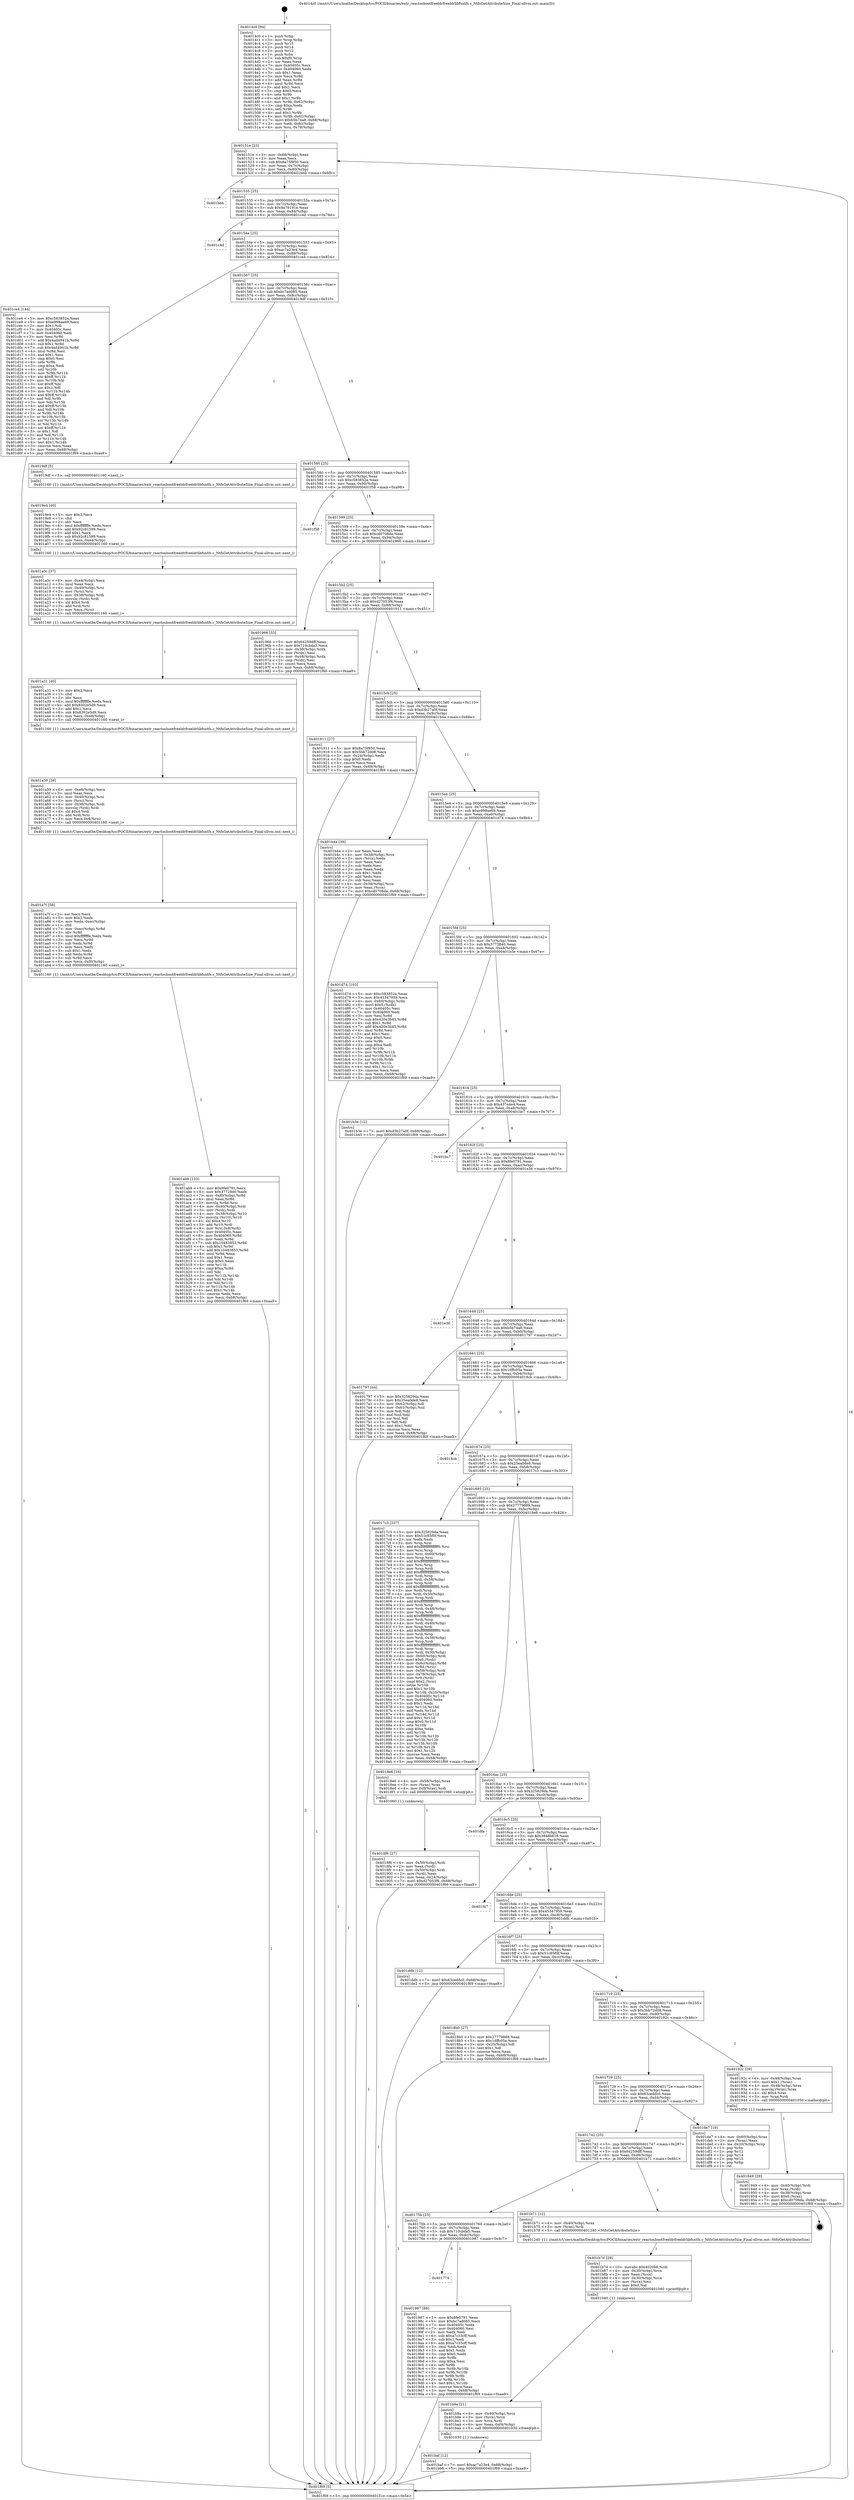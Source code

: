 digraph "0x4014c0" {
  label = "0x4014c0 (/mnt/c/Users/mathe/Desktop/tcc/POCII/binaries/extr_reactosbootfreeldrfreeldrlibfsntfs.c_NtfsGetAttributeSize_Final-ollvm.out::main(0))"
  labelloc = "t"
  node[shape=record]

  Entry [label="",width=0.3,height=0.3,shape=circle,fillcolor=black,style=filled]
  "0x40151e" [label="{
     0x40151e [23]\l
     | [instrs]\l
     &nbsp;&nbsp;0x40151e \<+3\>: mov -0x68(%rbp),%eax\l
     &nbsp;&nbsp;0x401521 \<+2\>: mov %eax,%ecx\l
     &nbsp;&nbsp;0x401523 \<+6\>: sub $0x8a75f850,%ecx\l
     &nbsp;&nbsp;0x401529 \<+3\>: mov %eax,-0x7c(%rbp)\l
     &nbsp;&nbsp;0x40152c \<+3\>: mov %ecx,-0x80(%rbp)\l
     &nbsp;&nbsp;0x40152f \<+6\>: je 0000000000401bbb \<main+0x6fb\>\l
  }"]
  "0x401bbb" [label="{
     0x401bbb\l
  }", style=dashed]
  "0x401535" [label="{
     0x401535 [25]\l
     | [instrs]\l
     &nbsp;&nbsp;0x401535 \<+5\>: jmp 000000000040153a \<main+0x7a\>\l
     &nbsp;&nbsp;0x40153a \<+3\>: mov -0x7c(%rbp),%eax\l
     &nbsp;&nbsp;0x40153d \<+5\>: sub $0x9a79191e,%eax\l
     &nbsp;&nbsp;0x401542 \<+6\>: mov %eax,-0x84(%rbp)\l
     &nbsp;&nbsp;0x401548 \<+6\>: je 0000000000401c4d \<main+0x78d\>\l
  }"]
  Exit [label="",width=0.3,height=0.3,shape=circle,fillcolor=black,style=filled,peripheries=2]
  "0x401c4d" [label="{
     0x401c4d\l
  }", style=dashed]
  "0x40154e" [label="{
     0x40154e [25]\l
     | [instrs]\l
     &nbsp;&nbsp;0x40154e \<+5\>: jmp 0000000000401553 \<main+0x93\>\l
     &nbsp;&nbsp;0x401553 \<+3\>: mov -0x7c(%rbp),%eax\l
     &nbsp;&nbsp;0x401556 \<+5\>: sub $0xac7a23e4,%eax\l
     &nbsp;&nbsp;0x40155b \<+6\>: mov %eax,-0x88(%rbp)\l
     &nbsp;&nbsp;0x401561 \<+6\>: je 0000000000401ce4 \<main+0x824\>\l
  }"]
  "0x401baf" [label="{
     0x401baf [12]\l
     | [instrs]\l
     &nbsp;&nbsp;0x401baf \<+7\>: movl $0xac7a23e4,-0x68(%rbp)\l
     &nbsp;&nbsp;0x401bb6 \<+5\>: jmp 0000000000401f69 \<main+0xaa9\>\l
  }"]
  "0x401ce4" [label="{
     0x401ce4 [144]\l
     | [instrs]\l
     &nbsp;&nbsp;0x401ce4 \<+5\>: mov $0xc583852a,%eax\l
     &nbsp;&nbsp;0x401ce9 \<+5\>: mov $0xe998ae69,%ecx\l
     &nbsp;&nbsp;0x401cee \<+2\>: mov $0x1,%dl\l
     &nbsp;&nbsp;0x401cf0 \<+7\>: mov 0x40405c,%esi\l
     &nbsp;&nbsp;0x401cf7 \<+7\>: mov 0x404060,%edi\l
     &nbsp;&nbsp;0x401cfe \<+3\>: mov %esi,%r8d\l
     &nbsp;&nbsp;0x401d01 \<+7\>: add $0x4ad4941b,%r8d\l
     &nbsp;&nbsp;0x401d08 \<+4\>: sub $0x1,%r8d\l
     &nbsp;&nbsp;0x401d0c \<+7\>: sub $0x4ad4941b,%r8d\l
     &nbsp;&nbsp;0x401d13 \<+4\>: imul %r8d,%esi\l
     &nbsp;&nbsp;0x401d17 \<+3\>: and $0x1,%esi\l
     &nbsp;&nbsp;0x401d1a \<+3\>: cmp $0x0,%esi\l
     &nbsp;&nbsp;0x401d1d \<+4\>: sete %r9b\l
     &nbsp;&nbsp;0x401d21 \<+3\>: cmp $0xa,%edi\l
     &nbsp;&nbsp;0x401d24 \<+4\>: setl %r10b\l
     &nbsp;&nbsp;0x401d28 \<+3\>: mov %r9b,%r11b\l
     &nbsp;&nbsp;0x401d2b \<+4\>: xor $0xff,%r11b\l
     &nbsp;&nbsp;0x401d2f \<+3\>: mov %r10b,%bl\l
     &nbsp;&nbsp;0x401d32 \<+3\>: xor $0xff,%bl\l
     &nbsp;&nbsp;0x401d35 \<+3\>: xor $0x1,%dl\l
     &nbsp;&nbsp;0x401d38 \<+3\>: mov %r11b,%r14b\l
     &nbsp;&nbsp;0x401d3b \<+4\>: and $0xff,%r14b\l
     &nbsp;&nbsp;0x401d3f \<+3\>: and %dl,%r9b\l
     &nbsp;&nbsp;0x401d42 \<+3\>: mov %bl,%r15b\l
     &nbsp;&nbsp;0x401d45 \<+4\>: and $0xff,%r15b\l
     &nbsp;&nbsp;0x401d49 \<+3\>: and %dl,%r10b\l
     &nbsp;&nbsp;0x401d4c \<+3\>: or %r9b,%r14b\l
     &nbsp;&nbsp;0x401d4f \<+3\>: or %r10b,%r15b\l
     &nbsp;&nbsp;0x401d52 \<+3\>: xor %r15b,%r14b\l
     &nbsp;&nbsp;0x401d55 \<+3\>: or %bl,%r11b\l
     &nbsp;&nbsp;0x401d58 \<+4\>: xor $0xff,%r11b\l
     &nbsp;&nbsp;0x401d5c \<+3\>: or $0x1,%dl\l
     &nbsp;&nbsp;0x401d5f \<+3\>: and %dl,%r11b\l
     &nbsp;&nbsp;0x401d62 \<+3\>: or %r11b,%r14b\l
     &nbsp;&nbsp;0x401d65 \<+4\>: test $0x1,%r14b\l
     &nbsp;&nbsp;0x401d69 \<+3\>: cmovne %ecx,%eax\l
     &nbsp;&nbsp;0x401d6c \<+3\>: mov %eax,-0x68(%rbp)\l
     &nbsp;&nbsp;0x401d6f \<+5\>: jmp 0000000000401f69 \<main+0xaa9\>\l
  }"]
  "0x401567" [label="{
     0x401567 [25]\l
     | [instrs]\l
     &nbsp;&nbsp;0x401567 \<+5\>: jmp 000000000040156c \<main+0xac\>\l
     &nbsp;&nbsp;0x40156c \<+3\>: mov -0x7c(%rbp),%eax\l
     &nbsp;&nbsp;0x40156f \<+5\>: sub $0xbc7ad085,%eax\l
     &nbsp;&nbsp;0x401574 \<+6\>: mov %eax,-0x8c(%rbp)\l
     &nbsp;&nbsp;0x40157a \<+6\>: je 00000000004019df \<main+0x51f\>\l
  }"]
  "0x401b9a" [label="{
     0x401b9a [21]\l
     | [instrs]\l
     &nbsp;&nbsp;0x401b9a \<+4\>: mov -0x40(%rbp),%rcx\l
     &nbsp;&nbsp;0x401b9e \<+3\>: mov (%rcx),%rcx\l
     &nbsp;&nbsp;0x401ba1 \<+3\>: mov %rcx,%rdi\l
     &nbsp;&nbsp;0x401ba4 \<+6\>: mov %eax,-0xf4(%rbp)\l
     &nbsp;&nbsp;0x401baa \<+5\>: call 0000000000401030 \<free@plt\>\l
     | [calls]\l
     &nbsp;&nbsp;0x401030 \{1\} (unknown)\l
  }"]
  "0x4019df" [label="{
     0x4019df [5]\l
     | [instrs]\l
     &nbsp;&nbsp;0x4019df \<+5\>: call 0000000000401160 \<next_i\>\l
     | [calls]\l
     &nbsp;&nbsp;0x401160 \{1\} (/mnt/c/Users/mathe/Desktop/tcc/POCII/binaries/extr_reactosbootfreeldrfreeldrlibfsntfs.c_NtfsGetAttributeSize_Final-ollvm.out::next_i)\l
  }"]
  "0x401580" [label="{
     0x401580 [25]\l
     | [instrs]\l
     &nbsp;&nbsp;0x401580 \<+5\>: jmp 0000000000401585 \<main+0xc5\>\l
     &nbsp;&nbsp;0x401585 \<+3\>: mov -0x7c(%rbp),%eax\l
     &nbsp;&nbsp;0x401588 \<+5\>: sub $0xc583852a,%eax\l
     &nbsp;&nbsp;0x40158d \<+6\>: mov %eax,-0x90(%rbp)\l
     &nbsp;&nbsp;0x401593 \<+6\>: je 0000000000401f58 \<main+0xa98\>\l
  }"]
  "0x401b7d" [label="{
     0x401b7d [29]\l
     | [instrs]\l
     &nbsp;&nbsp;0x401b7d \<+10\>: movabs $0x4020b6,%rdi\l
     &nbsp;&nbsp;0x401b87 \<+4\>: mov -0x30(%rbp),%rcx\l
     &nbsp;&nbsp;0x401b8b \<+2\>: mov %eax,(%rcx)\l
     &nbsp;&nbsp;0x401b8d \<+4\>: mov -0x30(%rbp),%rcx\l
     &nbsp;&nbsp;0x401b91 \<+2\>: mov (%rcx),%esi\l
     &nbsp;&nbsp;0x401b93 \<+2\>: mov $0x0,%al\l
     &nbsp;&nbsp;0x401b95 \<+5\>: call 0000000000401040 \<printf@plt\>\l
     | [calls]\l
     &nbsp;&nbsp;0x401040 \{1\} (unknown)\l
  }"]
  "0x401f58" [label="{
     0x401f58\l
  }", style=dashed]
  "0x401599" [label="{
     0x401599 [25]\l
     | [instrs]\l
     &nbsp;&nbsp;0x401599 \<+5\>: jmp 000000000040159e \<main+0xde\>\l
     &nbsp;&nbsp;0x40159e \<+3\>: mov -0x7c(%rbp),%eax\l
     &nbsp;&nbsp;0x4015a1 \<+5\>: sub $0xcd0708da,%eax\l
     &nbsp;&nbsp;0x4015a6 \<+6\>: mov %eax,-0x94(%rbp)\l
     &nbsp;&nbsp;0x4015ac \<+6\>: je 0000000000401966 \<main+0x4a6\>\l
  }"]
  "0x401ab9" [label="{
     0x401ab9 [133]\l
     | [instrs]\l
     &nbsp;&nbsp;0x401ab9 \<+5\>: mov $0x8fe0791,%ecx\l
     &nbsp;&nbsp;0x401abe \<+5\>: mov $0x3772840,%edx\l
     &nbsp;&nbsp;0x401ac3 \<+7\>: mov -0xf0(%rbp),%r8d\l
     &nbsp;&nbsp;0x401aca \<+4\>: imul %eax,%r8d\l
     &nbsp;&nbsp;0x401ace \<+3\>: movslq %r8d,%rsi\l
     &nbsp;&nbsp;0x401ad1 \<+4\>: mov -0x40(%rbp),%rdi\l
     &nbsp;&nbsp;0x401ad5 \<+3\>: mov (%rdi),%rdi\l
     &nbsp;&nbsp;0x401ad8 \<+4\>: mov -0x38(%rbp),%r10\l
     &nbsp;&nbsp;0x401adc \<+3\>: movslq (%r10),%r10\l
     &nbsp;&nbsp;0x401adf \<+4\>: shl $0x4,%r10\l
     &nbsp;&nbsp;0x401ae3 \<+3\>: add %r10,%rdi\l
     &nbsp;&nbsp;0x401ae6 \<+4\>: mov %rsi,0x8(%rdi)\l
     &nbsp;&nbsp;0x401aea \<+7\>: mov 0x40405c,%eax\l
     &nbsp;&nbsp;0x401af1 \<+8\>: mov 0x404060,%r8d\l
     &nbsp;&nbsp;0x401af9 \<+3\>: mov %eax,%r9d\l
     &nbsp;&nbsp;0x401afc \<+7\>: sub $0x10483853,%r9d\l
     &nbsp;&nbsp;0x401b03 \<+4\>: sub $0x1,%r9d\l
     &nbsp;&nbsp;0x401b07 \<+7\>: add $0x10483853,%r9d\l
     &nbsp;&nbsp;0x401b0e \<+4\>: imul %r9d,%eax\l
     &nbsp;&nbsp;0x401b12 \<+3\>: and $0x1,%eax\l
     &nbsp;&nbsp;0x401b15 \<+3\>: cmp $0x0,%eax\l
     &nbsp;&nbsp;0x401b18 \<+4\>: sete %r11b\l
     &nbsp;&nbsp;0x401b1c \<+4\>: cmp $0xa,%r8d\l
     &nbsp;&nbsp;0x401b20 \<+3\>: setl %bl\l
     &nbsp;&nbsp;0x401b23 \<+3\>: mov %r11b,%r14b\l
     &nbsp;&nbsp;0x401b26 \<+3\>: and %bl,%r14b\l
     &nbsp;&nbsp;0x401b29 \<+3\>: xor %bl,%r11b\l
     &nbsp;&nbsp;0x401b2c \<+3\>: or %r11b,%r14b\l
     &nbsp;&nbsp;0x401b2f \<+4\>: test $0x1,%r14b\l
     &nbsp;&nbsp;0x401b33 \<+3\>: cmovne %edx,%ecx\l
     &nbsp;&nbsp;0x401b36 \<+3\>: mov %ecx,-0x68(%rbp)\l
     &nbsp;&nbsp;0x401b39 \<+5\>: jmp 0000000000401f69 \<main+0xaa9\>\l
  }"]
  "0x401966" [label="{
     0x401966 [33]\l
     | [instrs]\l
     &nbsp;&nbsp;0x401966 \<+5\>: mov $0x64259dff,%eax\l
     &nbsp;&nbsp;0x40196b \<+5\>: mov $0x710cbda5,%ecx\l
     &nbsp;&nbsp;0x401970 \<+4\>: mov -0x38(%rbp),%rdx\l
     &nbsp;&nbsp;0x401974 \<+2\>: mov (%rdx),%esi\l
     &nbsp;&nbsp;0x401976 \<+4\>: mov -0x48(%rbp),%rdx\l
     &nbsp;&nbsp;0x40197a \<+2\>: cmp (%rdx),%esi\l
     &nbsp;&nbsp;0x40197c \<+3\>: cmovl %ecx,%eax\l
     &nbsp;&nbsp;0x40197f \<+3\>: mov %eax,-0x68(%rbp)\l
     &nbsp;&nbsp;0x401982 \<+5\>: jmp 0000000000401f69 \<main+0xaa9\>\l
  }"]
  "0x4015b2" [label="{
     0x4015b2 [25]\l
     | [instrs]\l
     &nbsp;&nbsp;0x4015b2 \<+5\>: jmp 00000000004015b7 \<main+0xf7\>\l
     &nbsp;&nbsp;0x4015b7 \<+3\>: mov -0x7c(%rbp),%eax\l
     &nbsp;&nbsp;0x4015ba \<+5\>: sub $0xd27053f6,%eax\l
     &nbsp;&nbsp;0x4015bf \<+6\>: mov %eax,-0x98(%rbp)\l
     &nbsp;&nbsp;0x4015c5 \<+6\>: je 0000000000401911 \<main+0x451\>\l
  }"]
  "0x401a7f" [label="{
     0x401a7f [58]\l
     | [instrs]\l
     &nbsp;&nbsp;0x401a7f \<+2\>: xor %ecx,%ecx\l
     &nbsp;&nbsp;0x401a81 \<+5\>: mov $0x2,%edx\l
     &nbsp;&nbsp;0x401a86 \<+6\>: mov %edx,-0xec(%rbp)\l
     &nbsp;&nbsp;0x401a8c \<+1\>: cltd\l
     &nbsp;&nbsp;0x401a8d \<+7\>: mov -0xec(%rbp),%r8d\l
     &nbsp;&nbsp;0x401a94 \<+3\>: idiv %r8d\l
     &nbsp;&nbsp;0x401a97 \<+6\>: imul $0xfffffffe,%edx,%edx\l
     &nbsp;&nbsp;0x401a9d \<+3\>: mov %ecx,%r9d\l
     &nbsp;&nbsp;0x401aa0 \<+3\>: sub %edx,%r9d\l
     &nbsp;&nbsp;0x401aa3 \<+2\>: mov %ecx,%edx\l
     &nbsp;&nbsp;0x401aa5 \<+3\>: sub $0x1,%edx\l
     &nbsp;&nbsp;0x401aa8 \<+3\>: add %edx,%r9d\l
     &nbsp;&nbsp;0x401aab \<+3\>: sub %r9d,%ecx\l
     &nbsp;&nbsp;0x401aae \<+6\>: mov %ecx,-0xf0(%rbp)\l
     &nbsp;&nbsp;0x401ab4 \<+5\>: call 0000000000401160 \<next_i\>\l
     | [calls]\l
     &nbsp;&nbsp;0x401160 \{1\} (/mnt/c/Users/mathe/Desktop/tcc/POCII/binaries/extr_reactosbootfreeldrfreeldrlibfsntfs.c_NtfsGetAttributeSize_Final-ollvm.out::next_i)\l
  }"]
  "0x401911" [label="{
     0x401911 [27]\l
     | [instrs]\l
     &nbsp;&nbsp;0x401911 \<+5\>: mov $0x8a75f850,%eax\l
     &nbsp;&nbsp;0x401916 \<+5\>: mov $0x5bb72d08,%ecx\l
     &nbsp;&nbsp;0x40191b \<+3\>: mov -0x24(%rbp),%edx\l
     &nbsp;&nbsp;0x40191e \<+3\>: cmp $0x0,%edx\l
     &nbsp;&nbsp;0x401921 \<+3\>: cmove %ecx,%eax\l
     &nbsp;&nbsp;0x401924 \<+3\>: mov %eax,-0x68(%rbp)\l
     &nbsp;&nbsp;0x401927 \<+5\>: jmp 0000000000401f69 \<main+0xaa9\>\l
  }"]
  "0x4015cb" [label="{
     0x4015cb [25]\l
     | [instrs]\l
     &nbsp;&nbsp;0x4015cb \<+5\>: jmp 00000000004015d0 \<main+0x110\>\l
     &nbsp;&nbsp;0x4015d0 \<+3\>: mov -0x7c(%rbp),%eax\l
     &nbsp;&nbsp;0x4015d3 \<+5\>: sub $0xd3b27a0f,%eax\l
     &nbsp;&nbsp;0x4015d8 \<+6\>: mov %eax,-0x9c(%rbp)\l
     &nbsp;&nbsp;0x4015de \<+6\>: je 0000000000401b4a \<main+0x68a\>\l
  }"]
  "0x401a59" [label="{
     0x401a59 [38]\l
     | [instrs]\l
     &nbsp;&nbsp;0x401a59 \<+6\>: mov -0xe8(%rbp),%ecx\l
     &nbsp;&nbsp;0x401a5f \<+3\>: imul %eax,%ecx\l
     &nbsp;&nbsp;0x401a62 \<+4\>: mov -0x40(%rbp),%rsi\l
     &nbsp;&nbsp;0x401a66 \<+3\>: mov (%rsi),%rsi\l
     &nbsp;&nbsp;0x401a69 \<+4\>: mov -0x38(%rbp),%rdi\l
     &nbsp;&nbsp;0x401a6d \<+3\>: movslq (%rdi),%rdi\l
     &nbsp;&nbsp;0x401a70 \<+4\>: shl $0x4,%rdi\l
     &nbsp;&nbsp;0x401a74 \<+3\>: add %rdi,%rsi\l
     &nbsp;&nbsp;0x401a77 \<+3\>: mov %ecx,0x4(%rsi)\l
     &nbsp;&nbsp;0x401a7a \<+5\>: call 0000000000401160 \<next_i\>\l
     | [calls]\l
     &nbsp;&nbsp;0x401160 \{1\} (/mnt/c/Users/mathe/Desktop/tcc/POCII/binaries/extr_reactosbootfreeldrfreeldrlibfsntfs.c_NtfsGetAttributeSize_Final-ollvm.out::next_i)\l
  }"]
  "0x401b4a" [label="{
     0x401b4a [39]\l
     | [instrs]\l
     &nbsp;&nbsp;0x401b4a \<+2\>: xor %eax,%eax\l
     &nbsp;&nbsp;0x401b4c \<+4\>: mov -0x38(%rbp),%rcx\l
     &nbsp;&nbsp;0x401b50 \<+2\>: mov (%rcx),%edx\l
     &nbsp;&nbsp;0x401b52 \<+2\>: mov %eax,%esi\l
     &nbsp;&nbsp;0x401b54 \<+2\>: sub %edx,%esi\l
     &nbsp;&nbsp;0x401b56 \<+2\>: mov %eax,%edx\l
     &nbsp;&nbsp;0x401b58 \<+3\>: sub $0x1,%edx\l
     &nbsp;&nbsp;0x401b5b \<+2\>: add %edx,%esi\l
     &nbsp;&nbsp;0x401b5d \<+2\>: sub %esi,%eax\l
     &nbsp;&nbsp;0x401b5f \<+4\>: mov -0x38(%rbp),%rcx\l
     &nbsp;&nbsp;0x401b63 \<+2\>: mov %eax,(%rcx)\l
     &nbsp;&nbsp;0x401b65 \<+7\>: movl $0xcd0708da,-0x68(%rbp)\l
     &nbsp;&nbsp;0x401b6c \<+5\>: jmp 0000000000401f69 \<main+0xaa9\>\l
  }"]
  "0x4015e4" [label="{
     0x4015e4 [25]\l
     | [instrs]\l
     &nbsp;&nbsp;0x4015e4 \<+5\>: jmp 00000000004015e9 \<main+0x129\>\l
     &nbsp;&nbsp;0x4015e9 \<+3\>: mov -0x7c(%rbp),%eax\l
     &nbsp;&nbsp;0x4015ec \<+5\>: sub $0xe998ae69,%eax\l
     &nbsp;&nbsp;0x4015f1 \<+6\>: mov %eax,-0xa0(%rbp)\l
     &nbsp;&nbsp;0x4015f7 \<+6\>: je 0000000000401d74 \<main+0x8b4\>\l
  }"]
  "0x401a31" [label="{
     0x401a31 [40]\l
     | [instrs]\l
     &nbsp;&nbsp;0x401a31 \<+5\>: mov $0x2,%ecx\l
     &nbsp;&nbsp;0x401a36 \<+1\>: cltd\l
     &nbsp;&nbsp;0x401a37 \<+2\>: idiv %ecx\l
     &nbsp;&nbsp;0x401a39 \<+6\>: imul $0xfffffffe,%edx,%ecx\l
     &nbsp;&nbsp;0x401a3f \<+6\>: add $0x8302e5d9,%ecx\l
     &nbsp;&nbsp;0x401a45 \<+3\>: add $0x1,%ecx\l
     &nbsp;&nbsp;0x401a48 \<+6\>: sub $0x8302e5d9,%ecx\l
     &nbsp;&nbsp;0x401a4e \<+6\>: mov %ecx,-0xe8(%rbp)\l
     &nbsp;&nbsp;0x401a54 \<+5\>: call 0000000000401160 \<next_i\>\l
     | [calls]\l
     &nbsp;&nbsp;0x401160 \{1\} (/mnt/c/Users/mathe/Desktop/tcc/POCII/binaries/extr_reactosbootfreeldrfreeldrlibfsntfs.c_NtfsGetAttributeSize_Final-ollvm.out::next_i)\l
  }"]
  "0x401d74" [label="{
     0x401d74 [103]\l
     | [instrs]\l
     &nbsp;&nbsp;0x401d74 \<+5\>: mov $0xc583852a,%eax\l
     &nbsp;&nbsp;0x401d79 \<+5\>: mov $0x45347959,%ecx\l
     &nbsp;&nbsp;0x401d7e \<+4\>: mov -0x60(%rbp),%rdx\l
     &nbsp;&nbsp;0x401d82 \<+6\>: movl $0x0,(%rdx)\l
     &nbsp;&nbsp;0x401d88 \<+7\>: mov 0x40405c,%esi\l
     &nbsp;&nbsp;0x401d8f \<+7\>: mov 0x404060,%edi\l
     &nbsp;&nbsp;0x401d96 \<+3\>: mov %esi,%r8d\l
     &nbsp;&nbsp;0x401d99 \<+7\>: sub $0x420e3b45,%r8d\l
     &nbsp;&nbsp;0x401da0 \<+4\>: sub $0x1,%r8d\l
     &nbsp;&nbsp;0x401da4 \<+7\>: add $0x420e3b45,%r8d\l
     &nbsp;&nbsp;0x401dab \<+4\>: imul %r8d,%esi\l
     &nbsp;&nbsp;0x401daf \<+3\>: and $0x1,%esi\l
     &nbsp;&nbsp;0x401db2 \<+3\>: cmp $0x0,%esi\l
     &nbsp;&nbsp;0x401db5 \<+4\>: sete %r9b\l
     &nbsp;&nbsp;0x401db9 \<+3\>: cmp $0xa,%edi\l
     &nbsp;&nbsp;0x401dbc \<+4\>: setl %r10b\l
     &nbsp;&nbsp;0x401dc0 \<+3\>: mov %r9b,%r11b\l
     &nbsp;&nbsp;0x401dc3 \<+3\>: and %r10b,%r11b\l
     &nbsp;&nbsp;0x401dc6 \<+3\>: xor %r10b,%r9b\l
     &nbsp;&nbsp;0x401dc9 \<+3\>: or %r9b,%r11b\l
     &nbsp;&nbsp;0x401dcc \<+4\>: test $0x1,%r11b\l
     &nbsp;&nbsp;0x401dd0 \<+3\>: cmovne %ecx,%eax\l
     &nbsp;&nbsp;0x401dd3 \<+3\>: mov %eax,-0x68(%rbp)\l
     &nbsp;&nbsp;0x401dd6 \<+5\>: jmp 0000000000401f69 \<main+0xaa9\>\l
  }"]
  "0x4015fd" [label="{
     0x4015fd [25]\l
     | [instrs]\l
     &nbsp;&nbsp;0x4015fd \<+5\>: jmp 0000000000401602 \<main+0x142\>\l
     &nbsp;&nbsp;0x401602 \<+3\>: mov -0x7c(%rbp),%eax\l
     &nbsp;&nbsp;0x401605 \<+5\>: sub $0x3772840,%eax\l
     &nbsp;&nbsp;0x40160a \<+6\>: mov %eax,-0xa4(%rbp)\l
     &nbsp;&nbsp;0x401610 \<+6\>: je 0000000000401b3e \<main+0x67e\>\l
  }"]
  "0x401a0c" [label="{
     0x401a0c [37]\l
     | [instrs]\l
     &nbsp;&nbsp;0x401a0c \<+6\>: mov -0xe4(%rbp),%ecx\l
     &nbsp;&nbsp;0x401a12 \<+3\>: imul %eax,%ecx\l
     &nbsp;&nbsp;0x401a15 \<+4\>: mov -0x40(%rbp),%rsi\l
     &nbsp;&nbsp;0x401a19 \<+3\>: mov (%rsi),%rsi\l
     &nbsp;&nbsp;0x401a1c \<+4\>: mov -0x38(%rbp),%rdi\l
     &nbsp;&nbsp;0x401a20 \<+3\>: movslq (%rdi),%rdi\l
     &nbsp;&nbsp;0x401a23 \<+4\>: shl $0x4,%rdi\l
     &nbsp;&nbsp;0x401a27 \<+3\>: add %rdi,%rsi\l
     &nbsp;&nbsp;0x401a2a \<+2\>: mov %ecx,(%rsi)\l
     &nbsp;&nbsp;0x401a2c \<+5\>: call 0000000000401160 \<next_i\>\l
     | [calls]\l
     &nbsp;&nbsp;0x401160 \{1\} (/mnt/c/Users/mathe/Desktop/tcc/POCII/binaries/extr_reactosbootfreeldrfreeldrlibfsntfs.c_NtfsGetAttributeSize_Final-ollvm.out::next_i)\l
  }"]
  "0x401b3e" [label="{
     0x401b3e [12]\l
     | [instrs]\l
     &nbsp;&nbsp;0x401b3e \<+7\>: movl $0xd3b27a0f,-0x68(%rbp)\l
     &nbsp;&nbsp;0x401b45 \<+5\>: jmp 0000000000401f69 \<main+0xaa9\>\l
  }"]
  "0x401616" [label="{
     0x401616 [25]\l
     | [instrs]\l
     &nbsp;&nbsp;0x401616 \<+5\>: jmp 000000000040161b \<main+0x15b\>\l
     &nbsp;&nbsp;0x40161b \<+3\>: mov -0x7c(%rbp),%eax\l
     &nbsp;&nbsp;0x40161e \<+5\>: sub $0x437e4e4,%eax\l
     &nbsp;&nbsp;0x401623 \<+6\>: mov %eax,-0xa8(%rbp)\l
     &nbsp;&nbsp;0x401629 \<+6\>: je 0000000000401bc7 \<main+0x707\>\l
  }"]
  "0x4019e4" [label="{
     0x4019e4 [40]\l
     | [instrs]\l
     &nbsp;&nbsp;0x4019e4 \<+5\>: mov $0x2,%ecx\l
     &nbsp;&nbsp;0x4019e9 \<+1\>: cltd\l
     &nbsp;&nbsp;0x4019ea \<+2\>: idiv %ecx\l
     &nbsp;&nbsp;0x4019ec \<+6\>: imul $0xfffffffe,%edx,%ecx\l
     &nbsp;&nbsp;0x4019f2 \<+6\>: add $0x92c81599,%ecx\l
     &nbsp;&nbsp;0x4019f8 \<+3\>: add $0x1,%ecx\l
     &nbsp;&nbsp;0x4019fb \<+6\>: sub $0x92c81599,%ecx\l
     &nbsp;&nbsp;0x401a01 \<+6\>: mov %ecx,-0xe4(%rbp)\l
     &nbsp;&nbsp;0x401a07 \<+5\>: call 0000000000401160 \<next_i\>\l
     | [calls]\l
     &nbsp;&nbsp;0x401160 \{1\} (/mnt/c/Users/mathe/Desktop/tcc/POCII/binaries/extr_reactosbootfreeldrfreeldrlibfsntfs.c_NtfsGetAttributeSize_Final-ollvm.out::next_i)\l
  }"]
  "0x401bc7" [label="{
     0x401bc7\l
  }", style=dashed]
  "0x40162f" [label="{
     0x40162f [25]\l
     | [instrs]\l
     &nbsp;&nbsp;0x40162f \<+5\>: jmp 0000000000401634 \<main+0x174\>\l
     &nbsp;&nbsp;0x401634 \<+3\>: mov -0x7c(%rbp),%eax\l
     &nbsp;&nbsp;0x401637 \<+5\>: sub $0x8fe0791,%eax\l
     &nbsp;&nbsp;0x40163c \<+6\>: mov %eax,-0xac(%rbp)\l
     &nbsp;&nbsp;0x401642 \<+6\>: je 0000000000401e36 \<main+0x976\>\l
  }"]
  "0x401774" [label="{
     0x401774\l
  }", style=dashed]
  "0x401e36" [label="{
     0x401e36\l
  }", style=dashed]
  "0x401648" [label="{
     0x401648 [25]\l
     | [instrs]\l
     &nbsp;&nbsp;0x401648 \<+5\>: jmp 000000000040164d \<main+0x18d\>\l
     &nbsp;&nbsp;0x40164d \<+3\>: mov -0x7c(%rbp),%eax\l
     &nbsp;&nbsp;0x401650 \<+5\>: sub $0xb5b74a8,%eax\l
     &nbsp;&nbsp;0x401655 \<+6\>: mov %eax,-0xb0(%rbp)\l
     &nbsp;&nbsp;0x40165b \<+6\>: je 0000000000401797 \<main+0x2d7\>\l
  }"]
  "0x401987" [label="{
     0x401987 [88]\l
     | [instrs]\l
     &nbsp;&nbsp;0x401987 \<+5\>: mov $0x8fe0791,%eax\l
     &nbsp;&nbsp;0x40198c \<+5\>: mov $0xbc7ad085,%ecx\l
     &nbsp;&nbsp;0x401991 \<+7\>: mov 0x40405c,%edx\l
     &nbsp;&nbsp;0x401998 \<+7\>: mov 0x404060,%esi\l
     &nbsp;&nbsp;0x40199f \<+2\>: mov %edx,%edi\l
     &nbsp;&nbsp;0x4019a1 \<+6\>: sub $0xa7c33cff,%edi\l
     &nbsp;&nbsp;0x4019a7 \<+3\>: sub $0x1,%edi\l
     &nbsp;&nbsp;0x4019aa \<+6\>: add $0xa7c33cff,%edi\l
     &nbsp;&nbsp;0x4019b0 \<+3\>: imul %edi,%edx\l
     &nbsp;&nbsp;0x4019b3 \<+3\>: and $0x1,%edx\l
     &nbsp;&nbsp;0x4019b6 \<+3\>: cmp $0x0,%edx\l
     &nbsp;&nbsp;0x4019b9 \<+4\>: sete %r8b\l
     &nbsp;&nbsp;0x4019bd \<+3\>: cmp $0xa,%esi\l
     &nbsp;&nbsp;0x4019c0 \<+4\>: setl %r9b\l
     &nbsp;&nbsp;0x4019c4 \<+3\>: mov %r8b,%r10b\l
     &nbsp;&nbsp;0x4019c7 \<+3\>: and %r9b,%r10b\l
     &nbsp;&nbsp;0x4019ca \<+3\>: xor %r9b,%r8b\l
     &nbsp;&nbsp;0x4019cd \<+3\>: or %r8b,%r10b\l
     &nbsp;&nbsp;0x4019d0 \<+4\>: test $0x1,%r10b\l
     &nbsp;&nbsp;0x4019d4 \<+3\>: cmovne %ecx,%eax\l
     &nbsp;&nbsp;0x4019d7 \<+3\>: mov %eax,-0x68(%rbp)\l
     &nbsp;&nbsp;0x4019da \<+5\>: jmp 0000000000401f69 \<main+0xaa9\>\l
  }"]
  "0x401797" [label="{
     0x401797 [44]\l
     | [instrs]\l
     &nbsp;&nbsp;0x401797 \<+5\>: mov $0x325829da,%eax\l
     &nbsp;&nbsp;0x40179c \<+5\>: mov $0x25ea0de8,%ecx\l
     &nbsp;&nbsp;0x4017a1 \<+3\>: mov -0x62(%rbp),%dl\l
     &nbsp;&nbsp;0x4017a4 \<+4\>: mov -0x61(%rbp),%sil\l
     &nbsp;&nbsp;0x4017a8 \<+3\>: mov %dl,%dil\l
     &nbsp;&nbsp;0x4017ab \<+3\>: and %sil,%dil\l
     &nbsp;&nbsp;0x4017ae \<+3\>: xor %sil,%dl\l
     &nbsp;&nbsp;0x4017b1 \<+3\>: or %dl,%dil\l
     &nbsp;&nbsp;0x4017b4 \<+4\>: test $0x1,%dil\l
     &nbsp;&nbsp;0x4017b8 \<+3\>: cmovne %ecx,%eax\l
     &nbsp;&nbsp;0x4017bb \<+3\>: mov %eax,-0x68(%rbp)\l
     &nbsp;&nbsp;0x4017be \<+5\>: jmp 0000000000401f69 \<main+0xaa9\>\l
  }"]
  "0x401661" [label="{
     0x401661 [25]\l
     | [instrs]\l
     &nbsp;&nbsp;0x401661 \<+5\>: jmp 0000000000401666 \<main+0x1a6\>\l
     &nbsp;&nbsp;0x401666 \<+3\>: mov -0x7c(%rbp),%eax\l
     &nbsp;&nbsp;0x401669 \<+5\>: sub $0x1dffc05a,%eax\l
     &nbsp;&nbsp;0x40166e \<+6\>: mov %eax,-0xb4(%rbp)\l
     &nbsp;&nbsp;0x401674 \<+6\>: je 00000000004018cb \<main+0x40b\>\l
  }"]
  "0x401f69" [label="{
     0x401f69 [5]\l
     | [instrs]\l
     &nbsp;&nbsp;0x401f69 \<+5\>: jmp 000000000040151e \<main+0x5e\>\l
  }"]
  "0x4014c0" [label="{
     0x4014c0 [94]\l
     | [instrs]\l
     &nbsp;&nbsp;0x4014c0 \<+1\>: push %rbp\l
     &nbsp;&nbsp;0x4014c1 \<+3\>: mov %rsp,%rbp\l
     &nbsp;&nbsp;0x4014c4 \<+2\>: push %r15\l
     &nbsp;&nbsp;0x4014c6 \<+2\>: push %r14\l
     &nbsp;&nbsp;0x4014c8 \<+2\>: push %r12\l
     &nbsp;&nbsp;0x4014ca \<+1\>: push %rbx\l
     &nbsp;&nbsp;0x4014cb \<+7\>: sub $0xf0,%rsp\l
     &nbsp;&nbsp;0x4014d2 \<+2\>: xor %eax,%eax\l
     &nbsp;&nbsp;0x4014d4 \<+7\>: mov 0x40405c,%ecx\l
     &nbsp;&nbsp;0x4014db \<+7\>: mov 0x404060,%edx\l
     &nbsp;&nbsp;0x4014e2 \<+3\>: sub $0x1,%eax\l
     &nbsp;&nbsp;0x4014e5 \<+3\>: mov %ecx,%r8d\l
     &nbsp;&nbsp;0x4014e8 \<+3\>: add %eax,%r8d\l
     &nbsp;&nbsp;0x4014eb \<+4\>: imul %r8d,%ecx\l
     &nbsp;&nbsp;0x4014ef \<+3\>: and $0x1,%ecx\l
     &nbsp;&nbsp;0x4014f2 \<+3\>: cmp $0x0,%ecx\l
     &nbsp;&nbsp;0x4014f5 \<+4\>: sete %r9b\l
     &nbsp;&nbsp;0x4014f9 \<+4\>: and $0x1,%r9b\l
     &nbsp;&nbsp;0x4014fd \<+4\>: mov %r9b,-0x62(%rbp)\l
     &nbsp;&nbsp;0x401501 \<+3\>: cmp $0xa,%edx\l
     &nbsp;&nbsp;0x401504 \<+4\>: setl %r9b\l
     &nbsp;&nbsp;0x401508 \<+4\>: and $0x1,%r9b\l
     &nbsp;&nbsp;0x40150c \<+4\>: mov %r9b,-0x61(%rbp)\l
     &nbsp;&nbsp;0x401510 \<+7\>: movl $0xb5b74a8,-0x68(%rbp)\l
     &nbsp;&nbsp;0x401517 \<+3\>: mov %edi,-0x6c(%rbp)\l
     &nbsp;&nbsp;0x40151a \<+4\>: mov %rsi,-0x78(%rbp)\l
  }"]
  "0x40175b" [label="{
     0x40175b [25]\l
     | [instrs]\l
     &nbsp;&nbsp;0x40175b \<+5\>: jmp 0000000000401760 \<main+0x2a0\>\l
     &nbsp;&nbsp;0x401760 \<+3\>: mov -0x7c(%rbp),%eax\l
     &nbsp;&nbsp;0x401763 \<+5\>: sub $0x710cbda5,%eax\l
     &nbsp;&nbsp;0x401768 \<+6\>: mov %eax,-0xdc(%rbp)\l
     &nbsp;&nbsp;0x40176e \<+6\>: je 0000000000401987 \<main+0x4c7\>\l
  }"]
  "0x4018cb" [label="{
     0x4018cb\l
  }", style=dashed]
  "0x40167a" [label="{
     0x40167a [25]\l
     | [instrs]\l
     &nbsp;&nbsp;0x40167a \<+5\>: jmp 000000000040167f \<main+0x1bf\>\l
     &nbsp;&nbsp;0x40167f \<+3\>: mov -0x7c(%rbp),%eax\l
     &nbsp;&nbsp;0x401682 \<+5\>: sub $0x25ea0de8,%eax\l
     &nbsp;&nbsp;0x401687 \<+6\>: mov %eax,-0xb8(%rbp)\l
     &nbsp;&nbsp;0x40168d \<+6\>: je 00000000004017c3 \<main+0x303\>\l
  }"]
  "0x401b71" [label="{
     0x401b71 [12]\l
     | [instrs]\l
     &nbsp;&nbsp;0x401b71 \<+4\>: mov -0x40(%rbp),%rax\l
     &nbsp;&nbsp;0x401b75 \<+3\>: mov (%rax),%rdi\l
     &nbsp;&nbsp;0x401b78 \<+5\>: call 0000000000401240 \<NtfsGetAttributeSize\>\l
     | [calls]\l
     &nbsp;&nbsp;0x401240 \{1\} (/mnt/c/Users/mathe/Desktop/tcc/POCII/binaries/extr_reactosbootfreeldrfreeldrlibfsntfs.c_NtfsGetAttributeSize_Final-ollvm.out::NtfsGetAttributeSize)\l
  }"]
  "0x4017c3" [label="{
     0x4017c3 [237]\l
     | [instrs]\l
     &nbsp;&nbsp;0x4017c3 \<+5\>: mov $0x325829da,%eax\l
     &nbsp;&nbsp;0x4017c8 \<+5\>: mov $0x51c85f0f,%ecx\l
     &nbsp;&nbsp;0x4017cd \<+2\>: xor %edx,%edx\l
     &nbsp;&nbsp;0x4017cf \<+3\>: mov %rsp,%rsi\l
     &nbsp;&nbsp;0x4017d2 \<+4\>: add $0xfffffffffffffff0,%rsi\l
     &nbsp;&nbsp;0x4017d6 \<+3\>: mov %rsi,%rsp\l
     &nbsp;&nbsp;0x4017d9 \<+4\>: mov %rsi,-0x60(%rbp)\l
     &nbsp;&nbsp;0x4017dd \<+3\>: mov %rsp,%rsi\l
     &nbsp;&nbsp;0x4017e0 \<+4\>: add $0xfffffffffffffff0,%rsi\l
     &nbsp;&nbsp;0x4017e4 \<+3\>: mov %rsi,%rsp\l
     &nbsp;&nbsp;0x4017e7 \<+3\>: mov %rsp,%rdi\l
     &nbsp;&nbsp;0x4017ea \<+4\>: add $0xfffffffffffffff0,%rdi\l
     &nbsp;&nbsp;0x4017ee \<+3\>: mov %rdi,%rsp\l
     &nbsp;&nbsp;0x4017f1 \<+4\>: mov %rdi,-0x58(%rbp)\l
     &nbsp;&nbsp;0x4017f5 \<+3\>: mov %rsp,%rdi\l
     &nbsp;&nbsp;0x4017f8 \<+4\>: add $0xfffffffffffffff0,%rdi\l
     &nbsp;&nbsp;0x4017fc \<+3\>: mov %rdi,%rsp\l
     &nbsp;&nbsp;0x4017ff \<+4\>: mov %rdi,-0x50(%rbp)\l
     &nbsp;&nbsp;0x401803 \<+3\>: mov %rsp,%rdi\l
     &nbsp;&nbsp;0x401806 \<+4\>: add $0xfffffffffffffff0,%rdi\l
     &nbsp;&nbsp;0x40180a \<+3\>: mov %rdi,%rsp\l
     &nbsp;&nbsp;0x40180d \<+4\>: mov %rdi,-0x48(%rbp)\l
     &nbsp;&nbsp;0x401811 \<+3\>: mov %rsp,%rdi\l
     &nbsp;&nbsp;0x401814 \<+4\>: add $0xfffffffffffffff0,%rdi\l
     &nbsp;&nbsp;0x401818 \<+3\>: mov %rdi,%rsp\l
     &nbsp;&nbsp;0x40181b \<+4\>: mov %rdi,-0x40(%rbp)\l
     &nbsp;&nbsp;0x40181f \<+3\>: mov %rsp,%rdi\l
     &nbsp;&nbsp;0x401822 \<+4\>: add $0xfffffffffffffff0,%rdi\l
     &nbsp;&nbsp;0x401826 \<+3\>: mov %rdi,%rsp\l
     &nbsp;&nbsp;0x401829 \<+4\>: mov %rdi,-0x38(%rbp)\l
     &nbsp;&nbsp;0x40182d \<+3\>: mov %rsp,%rdi\l
     &nbsp;&nbsp;0x401830 \<+4\>: add $0xfffffffffffffff0,%rdi\l
     &nbsp;&nbsp;0x401834 \<+3\>: mov %rdi,%rsp\l
     &nbsp;&nbsp;0x401837 \<+4\>: mov %rdi,-0x30(%rbp)\l
     &nbsp;&nbsp;0x40183b \<+4\>: mov -0x60(%rbp),%rdi\l
     &nbsp;&nbsp;0x40183f \<+6\>: movl $0x0,(%rdi)\l
     &nbsp;&nbsp;0x401845 \<+4\>: mov -0x6c(%rbp),%r8d\l
     &nbsp;&nbsp;0x401849 \<+3\>: mov %r8d,(%rsi)\l
     &nbsp;&nbsp;0x40184c \<+4\>: mov -0x58(%rbp),%rdi\l
     &nbsp;&nbsp;0x401850 \<+4\>: mov -0x78(%rbp),%r9\l
     &nbsp;&nbsp;0x401854 \<+3\>: mov %r9,(%rdi)\l
     &nbsp;&nbsp;0x401857 \<+3\>: cmpl $0x2,(%rsi)\l
     &nbsp;&nbsp;0x40185a \<+4\>: setne %r10b\l
     &nbsp;&nbsp;0x40185e \<+4\>: and $0x1,%r10b\l
     &nbsp;&nbsp;0x401862 \<+4\>: mov %r10b,-0x25(%rbp)\l
     &nbsp;&nbsp;0x401866 \<+8\>: mov 0x40405c,%r11d\l
     &nbsp;&nbsp;0x40186e \<+7\>: mov 0x404060,%ebx\l
     &nbsp;&nbsp;0x401875 \<+3\>: sub $0x1,%edx\l
     &nbsp;&nbsp;0x401878 \<+3\>: mov %r11d,%r14d\l
     &nbsp;&nbsp;0x40187b \<+3\>: add %edx,%r14d\l
     &nbsp;&nbsp;0x40187e \<+4\>: imul %r14d,%r11d\l
     &nbsp;&nbsp;0x401882 \<+4\>: and $0x1,%r11d\l
     &nbsp;&nbsp;0x401886 \<+4\>: cmp $0x0,%r11d\l
     &nbsp;&nbsp;0x40188a \<+4\>: sete %r10b\l
     &nbsp;&nbsp;0x40188e \<+3\>: cmp $0xa,%ebx\l
     &nbsp;&nbsp;0x401891 \<+4\>: setl %r15b\l
     &nbsp;&nbsp;0x401895 \<+3\>: mov %r10b,%r12b\l
     &nbsp;&nbsp;0x401898 \<+3\>: and %r15b,%r12b\l
     &nbsp;&nbsp;0x40189b \<+3\>: xor %r15b,%r10b\l
     &nbsp;&nbsp;0x40189e \<+3\>: or %r10b,%r12b\l
     &nbsp;&nbsp;0x4018a1 \<+4\>: test $0x1,%r12b\l
     &nbsp;&nbsp;0x4018a5 \<+3\>: cmovne %ecx,%eax\l
     &nbsp;&nbsp;0x4018a8 \<+3\>: mov %eax,-0x68(%rbp)\l
     &nbsp;&nbsp;0x4018ab \<+5\>: jmp 0000000000401f69 \<main+0xaa9\>\l
  }"]
  "0x401693" [label="{
     0x401693 [25]\l
     | [instrs]\l
     &nbsp;&nbsp;0x401693 \<+5\>: jmp 0000000000401698 \<main+0x1d8\>\l
     &nbsp;&nbsp;0x401698 \<+3\>: mov -0x7c(%rbp),%eax\l
     &nbsp;&nbsp;0x40169b \<+5\>: sub $0x27779889,%eax\l
     &nbsp;&nbsp;0x4016a0 \<+6\>: mov %eax,-0xbc(%rbp)\l
     &nbsp;&nbsp;0x4016a6 \<+6\>: je 00000000004018e6 \<main+0x426\>\l
  }"]
  "0x401742" [label="{
     0x401742 [25]\l
     | [instrs]\l
     &nbsp;&nbsp;0x401742 \<+5\>: jmp 0000000000401747 \<main+0x287\>\l
     &nbsp;&nbsp;0x401747 \<+3\>: mov -0x7c(%rbp),%eax\l
     &nbsp;&nbsp;0x40174a \<+5\>: sub $0x64259dff,%eax\l
     &nbsp;&nbsp;0x40174f \<+6\>: mov %eax,-0xd8(%rbp)\l
     &nbsp;&nbsp;0x401755 \<+6\>: je 0000000000401b71 \<main+0x6b1\>\l
  }"]
  "0x401de7" [label="{
     0x401de7 [19]\l
     | [instrs]\l
     &nbsp;&nbsp;0x401de7 \<+4\>: mov -0x60(%rbp),%rax\l
     &nbsp;&nbsp;0x401deb \<+2\>: mov (%rax),%eax\l
     &nbsp;&nbsp;0x401ded \<+4\>: lea -0x20(%rbp),%rsp\l
     &nbsp;&nbsp;0x401df1 \<+1\>: pop %rbx\l
     &nbsp;&nbsp;0x401df2 \<+2\>: pop %r12\l
     &nbsp;&nbsp;0x401df4 \<+2\>: pop %r14\l
     &nbsp;&nbsp;0x401df6 \<+2\>: pop %r15\l
     &nbsp;&nbsp;0x401df8 \<+1\>: pop %rbp\l
     &nbsp;&nbsp;0x401df9 \<+1\>: ret\l
  }"]
  "0x4018e6" [label="{
     0x4018e6 [16]\l
     | [instrs]\l
     &nbsp;&nbsp;0x4018e6 \<+4\>: mov -0x58(%rbp),%rax\l
     &nbsp;&nbsp;0x4018ea \<+3\>: mov (%rax),%rax\l
     &nbsp;&nbsp;0x4018ed \<+4\>: mov 0x8(%rax),%rdi\l
     &nbsp;&nbsp;0x4018f1 \<+5\>: call 0000000000401060 \<atoi@plt\>\l
     | [calls]\l
     &nbsp;&nbsp;0x401060 \{1\} (unknown)\l
  }"]
  "0x4016ac" [label="{
     0x4016ac [25]\l
     | [instrs]\l
     &nbsp;&nbsp;0x4016ac \<+5\>: jmp 00000000004016b1 \<main+0x1f1\>\l
     &nbsp;&nbsp;0x4016b1 \<+3\>: mov -0x7c(%rbp),%eax\l
     &nbsp;&nbsp;0x4016b4 \<+5\>: sub $0x325829da,%eax\l
     &nbsp;&nbsp;0x4016b9 \<+6\>: mov %eax,-0xc0(%rbp)\l
     &nbsp;&nbsp;0x4016bf \<+6\>: je 0000000000401dfa \<main+0x93a\>\l
  }"]
  "0x401949" [label="{
     0x401949 [29]\l
     | [instrs]\l
     &nbsp;&nbsp;0x401949 \<+4\>: mov -0x40(%rbp),%rdi\l
     &nbsp;&nbsp;0x40194d \<+3\>: mov %rax,(%rdi)\l
     &nbsp;&nbsp;0x401950 \<+4\>: mov -0x38(%rbp),%rax\l
     &nbsp;&nbsp;0x401954 \<+6\>: movl $0x0,(%rax)\l
     &nbsp;&nbsp;0x40195a \<+7\>: movl $0xcd0708da,-0x68(%rbp)\l
     &nbsp;&nbsp;0x401961 \<+5\>: jmp 0000000000401f69 \<main+0xaa9\>\l
  }"]
  "0x401dfa" [label="{
     0x401dfa\l
  }", style=dashed]
  "0x4016c5" [label="{
     0x4016c5 [25]\l
     | [instrs]\l
     &nbsp;&nbsp;0x4016c5 \<+5\>: jmp 00000000004016ca \<main+0x20a\>\l
     &nbsp;&nbsp;0x4016ca \<+3\>: mov -0x7c(%rbp),%eax\l
     &nbsp;&nbsp;0x4016cd \<+5\>: sub $0x3848b816,%eax\l
     &nbsp;&nbsp;0x4016d2 \<+6\>: mov %eax,-0xc4(%rbp)\l
     &nbsp;&nbsp;0x4016d8 \<+6\>: je 0000000000401f47 \<main+0xa87\>\l
  }"]
  "0x401729" [label="{
     0x401729 [25]\l
     | [instrs]\l
     &nbsp;&nbsp;0x401729 \<+5\>: jmp 000000000040172e \<main+0x26e\>\l
     &nbsp;&nbsp;0x40172e \<+3\>: mov -0x7c(%rbp),%eax\l
     &nbsp;&nbsp;0x401731 \<+5\>: sub $0x63ceddc0,%eax\l
     &nbsp;&nbsp;0x401736 \<+6\>: mov %eax,-0xd4(%rbp)\l
     &nbsp;&nbsp;0x40173c \<+6\>: je 0000000000401de7 \<main+0x927\>\l
  }"]
  "0x401f47" [label="{
     0x401f47\l
  }", style=dashed]
  "0x4016de" [label="{
     0x4016de [25]\l
     | [instrs]\l
     &nbsp;&nbsp;0x4016de \<+5\>: jmp 00000000004016e3 \<main+0x223\>\l
     &nbsp;&nbsp;0x4016e3 \<+3\>: mov -0x7c(%rbp),%eax\l
     &nbsp;&nbsp;0x4016e6 \<+5\>: sub $0x45347959,%eax\l
     &nbsp;&nbsp;0x4016eb \<+6\>: mov %eax,-0xc8(%rbp)\l
     &nbsp;&nbsp;0x4016f1 \<+6\>: je 0000000000401ddb \<main+0x91b\>\l
  }"]
  "0x40192c" [label="{
     0x40192c [29]\l
     | [instrs]\l
     &nbsp;&nbsp;0x40192c \<+4\>: mov -0x48(%rbp),%rax\l
     &nbsp;&nbsp;0x401930 \<+6\>: movl $0x1,(%rax)\l
     &nbsp;&nbsp;0x401936 \<+4\>: mov -0x48(%rbp),%rax\l
     &nbsp;&nbsp;0x40193a \<+3\>: movslq (%rax),%rax\l
     &nbsp;&nbsp;0x40193d \<+4\>: shl $0x4,%rax\l
     &nbsp;&nbsp;0x401941 \<+3\>: mov %rax,%rdi\l
     &nbsp;&nbsp;0x401944 \<+5\>: call 0000000000401050 \<malloc@plt\>\l
     | [calls]\l
     &nbsp;&nbsp;0x401050 \{1\} (unknown)\l
  }"]
  "0x401ddb" [label="{
     0x401ddb [12]\l
     | [instrs]\l
     &nbsp;&nbsp;0x401ddb \<+7\>: movl $0x63ceddc0,-0x68(%rbp)\l
     &nbsp;&nbsp;0x401de2 \<+5\>: jmp 0000000000401f69 \<main+0xaa9\>\l
  }"]
  "0x4016f7" [label="{
     0x4016f7 [25]\l
     | [instrs]\l
     &nbsp;&nbsp;0x4016f7 \<+5\>: jmp 00000000004016fc \<main+0x23c\>\l
     &nbsp;&nbsp;0x4016fc \<+3\>: mov -0x7c(%rbp),%eax\l
     &nbsp;&nbsp;0x4016ff \<+5\>: sub $0x51c85f0f,%eax\l
     &nbsp;&nbsp;0x401704 \<+6\>: mov %eax,-0xcc(%rbp)\l
     &nbsp;&nbsp;0x40170a \<+6\>: je 00000000004018b0 \<main+0x3f0\>\l
  }"]
  "0x4018f6" [label="{
     0x4018f6 [27]\l
     | [instrs]\l
     &nbsp;&nbsp;0x4018f6 \<+4\>: mov -0x50(%rbp),%rdi\l
     &nbsp;&nbsp;0x4018fa \<+2\>: mov %eax,(%rdi)\l
     &nbsp;&nbsp;0x4018fc \<+4\>: mov -0x50(%rbp),%rdi\l
     &nbsp;&nbsp;0x401900 \<+2\>: mov (%rdi),%eax\l
     &nbsp;&nbsp;0x401902 \<+3\>: mov %eax,-0x24(%rbp)\l
     &nbsp;&nbsp;0x401905 \<+7\>: movl $0xd27053f6,-0x68(%rbp)\l
     &nbsp;&nbsp;0x40190c \<+5\>: jmp 0000000000401f69 \<main+0xaa9\>\l
  }"]
  "0x4018b0" [label="{
     0x4018b0 [27]\l
     | [instrs]\l
     &nbsp;&nbsp;0x4018b0 \<+5\>: mov $0x27779889,%eax\l
     &nbsp;&nbsp;0x4018b5 \<+5\>: mov $0x1dffc05a,%ecx\l
     &nbsp;&nbsp;0x4018ba \<+3\>: mov -0x25(%rbp),%dl\l
     &nbsp;&nbsp;0x4018bd \<+3\>: test $0x1,%dl\l
     &nbsp;&nbsp;0x4018c0 \<+3\>: cmovne %ecx,%eax\l
     &nbsp;&nbsp;0x4018c3 \<+3\>: mov %eax,-0x68(%rbp)\l
     &nbsp;&nbsp;0x4018c6 \<+5\>: jmp 0000000000401f69 \<main+0xaa9\>\l
  }"]
  "0x401710" [label="{
     0x401710 [25]\l
     | [instrs]\l
     &nbsp;&nbsp;0x401710 \<+5\>: jmp 0000000000401715 \<main+0x255\>\l
     &nbsp;&nbsp;0x401715 \<+3\>: mov -0x7c(%rbp),%eax\l
     &nbsp;&nbsp;0x401718 \<+5\>: sub $0x5bb72d08,%eax\l
     &nbsp;&nbsp;0x40171d \<+6\>: mov %eax,-0xd0(%rbp)\l
     &nbsp;&nbsp;0x401723 \<+6\>: je 000000000040192c \<main+0x46c\>\l
  }"]
  Entry -> "0x4014c0" [label=" 1"]
  "0x40151e" -> "0x401bbb" [label=" 0"]
  "0x40151e" -> "0x401535" [label=" 17"]
  "0x401de7" -> Exit [label=" 1"]
  "0x401535" -> "0x401c4d" [label=" 0"]
  "0x401535" -> "0x40154e" [label=" 17"]
  "0x401ddb" -> "0x401f69" [label=" 1"]
  "0x40154e" -> "0x401ce4" [label=" 1"]
  "0x40154e" -> "0x401567" [label=" 16"]
  "0x401d74" -> "0x401f69" [label=" 1"]
  "0x401567" -> "0x4019df" [label=" 1"]
  "0x401567" -> "0x401580" [label=" 15"]
  "0x401ce4" -> "0x401f69" [label=" 1"]
  "0x401580" -> "0x401f58" [label=" 0"]
  "0x401580" -> "0x401599" [label=" 15"]
  "0x401baf" -> "0x401f69" [label=" 1"]
  "0x401599" -> "0x401966" [label=" 2"]
  "0x401599" -> "0x4015b2" [label=" 13"]
  "0x401b9a" -> "0x401baf" [label=" 1"]
  "0x4015b2" -> "0x401911" [label=" 1"]
  "0x4015b2" -> "0x4015cb" [label=" 12"]
  "0x401b7d" -> "0x401b9a" [label=" 1"]
  "0x4015cb" -> "0x401b4a" [label=" 1"]
  "0x4015cb" -> "0x4015e4" [label=" 11"]
  "0x401b71" -> "0x401b7d" [label=" 1"]
  "0x4015e4" -> "0x401d74" [label=" 1"]
  "0x4015e4" -> "0x4015fd" [label=" 10"]
  "0x401b4a" -> "0x401f69" [label=" 1"]
  "0x4015fd" -> "0x401b3e" [label=" 1"]
  "0x4015fd" -> "0x401616" [label=" 9"]
  "0x401b3e" -> "0x401f69" [label=" 1"]
  "0x401616" -> "0x401bc7" [label=" 0"]
  "0x401616" -> "0x40162f" [label=" 9"]
  "0x401ab9" -> "0x401f69" [label=" 1"]
  "0x40162f" -> "0x401e36" [label=" 0"]
  "0x40162f" -> "0x401648" [label=" 9"]
  "0x401a7f" -> "0x401ab9" [label=" 1"]
  "0x401648" -> "0x401797" [label=" 1"]
  "0x401648" -> "0x401661" [label=" 8"]
  "0x401797" -> "0x401f69" [label=" 1"]
  "0x4014c0" -> "0x40151e" [label=" 1"]
  "0x401f69" -> "0x40151e" [label=" 16"]
  "0x401a59" -> "0x401a7f" [label=" 1"]
  "0x401661" -> "0x4018cb" [label=" 0"]
  "0x401661" -> "0x40167a" [label=" 8"]
  "0x401a0c" -> "0x401a31" [label=" 1"]
  "0x40167a" -> "0x4017c3" [label=" 1"]
  "0x40167a" -> "0x401693" [label=" 7"]
  "0x4019e4" -> "0x401a0c" [label=" 1"]
  "0x4017c3" -> "0x401f69" [label=" 1"]
  "0x401987" -> "0x401f69" [label=" 1"]
  "0x401693" -> "0x4018e6" [label=" 1"]
  "0x401693" -> "0x4016ac" [label=" 6"]
  "0x40175b" -> "0x401774" [label=" 0"]
  "0x4016ac" -> "0x401dfa" [label=" 0"]
  "0x4016ac" -> "0x4016c5" [label=" 6"]
  "0x401a31" -> "0x401a59" [label=" 1"]
  "0x4016c5" -> "0x401f47" [label=" 0"]
  "0x4016c5" -> "0x4016de" [label=" 6"]
  "0x401742" -> "0x40175b" [label=" 1"]
  "0x4016de" -> "0x401ddb" [label=" 1"]
  "0x4016de" -> "0x4016f7" [label=" 5"]
  "0x401742" -> "0x401b71" [label=" 1"]
  "0x4016f7" -> "0x4018b0" [label=" 1"]
  "0x4016f7" -> "0x401710" [label=" 4"]
  "0x4018b0" -> "0x401f69" [label=" 1"]
  "0x4018e6" -> "0x4018f6" [label=" 1"]
  "0x4018f6" -> "0x401f69" [label=" 1"]
  "0x401911" -> "0x401f69" [label=" 1"]
  "0x4019df" -> "0x4019e4" [label=" 1"]
  "0x401710" -> "0x40192c" [label=" 1"]
  "0x401710" -> "0x401729" [label=" 3"]
  "0x40192c" -> "0x401949" [label=" 1"]
  "0x401949" -> "0x401f69" [label=" 1"]
  "0x401966" -> "0x401f69" [label=" 2"]
  "0x40175b" -> "0x401987" [label=" 1"]
  "0x401729" -> "0x401de7" [label=" 1"]
  "0x401729" -> "0x401742" [label=" 2"]
}
